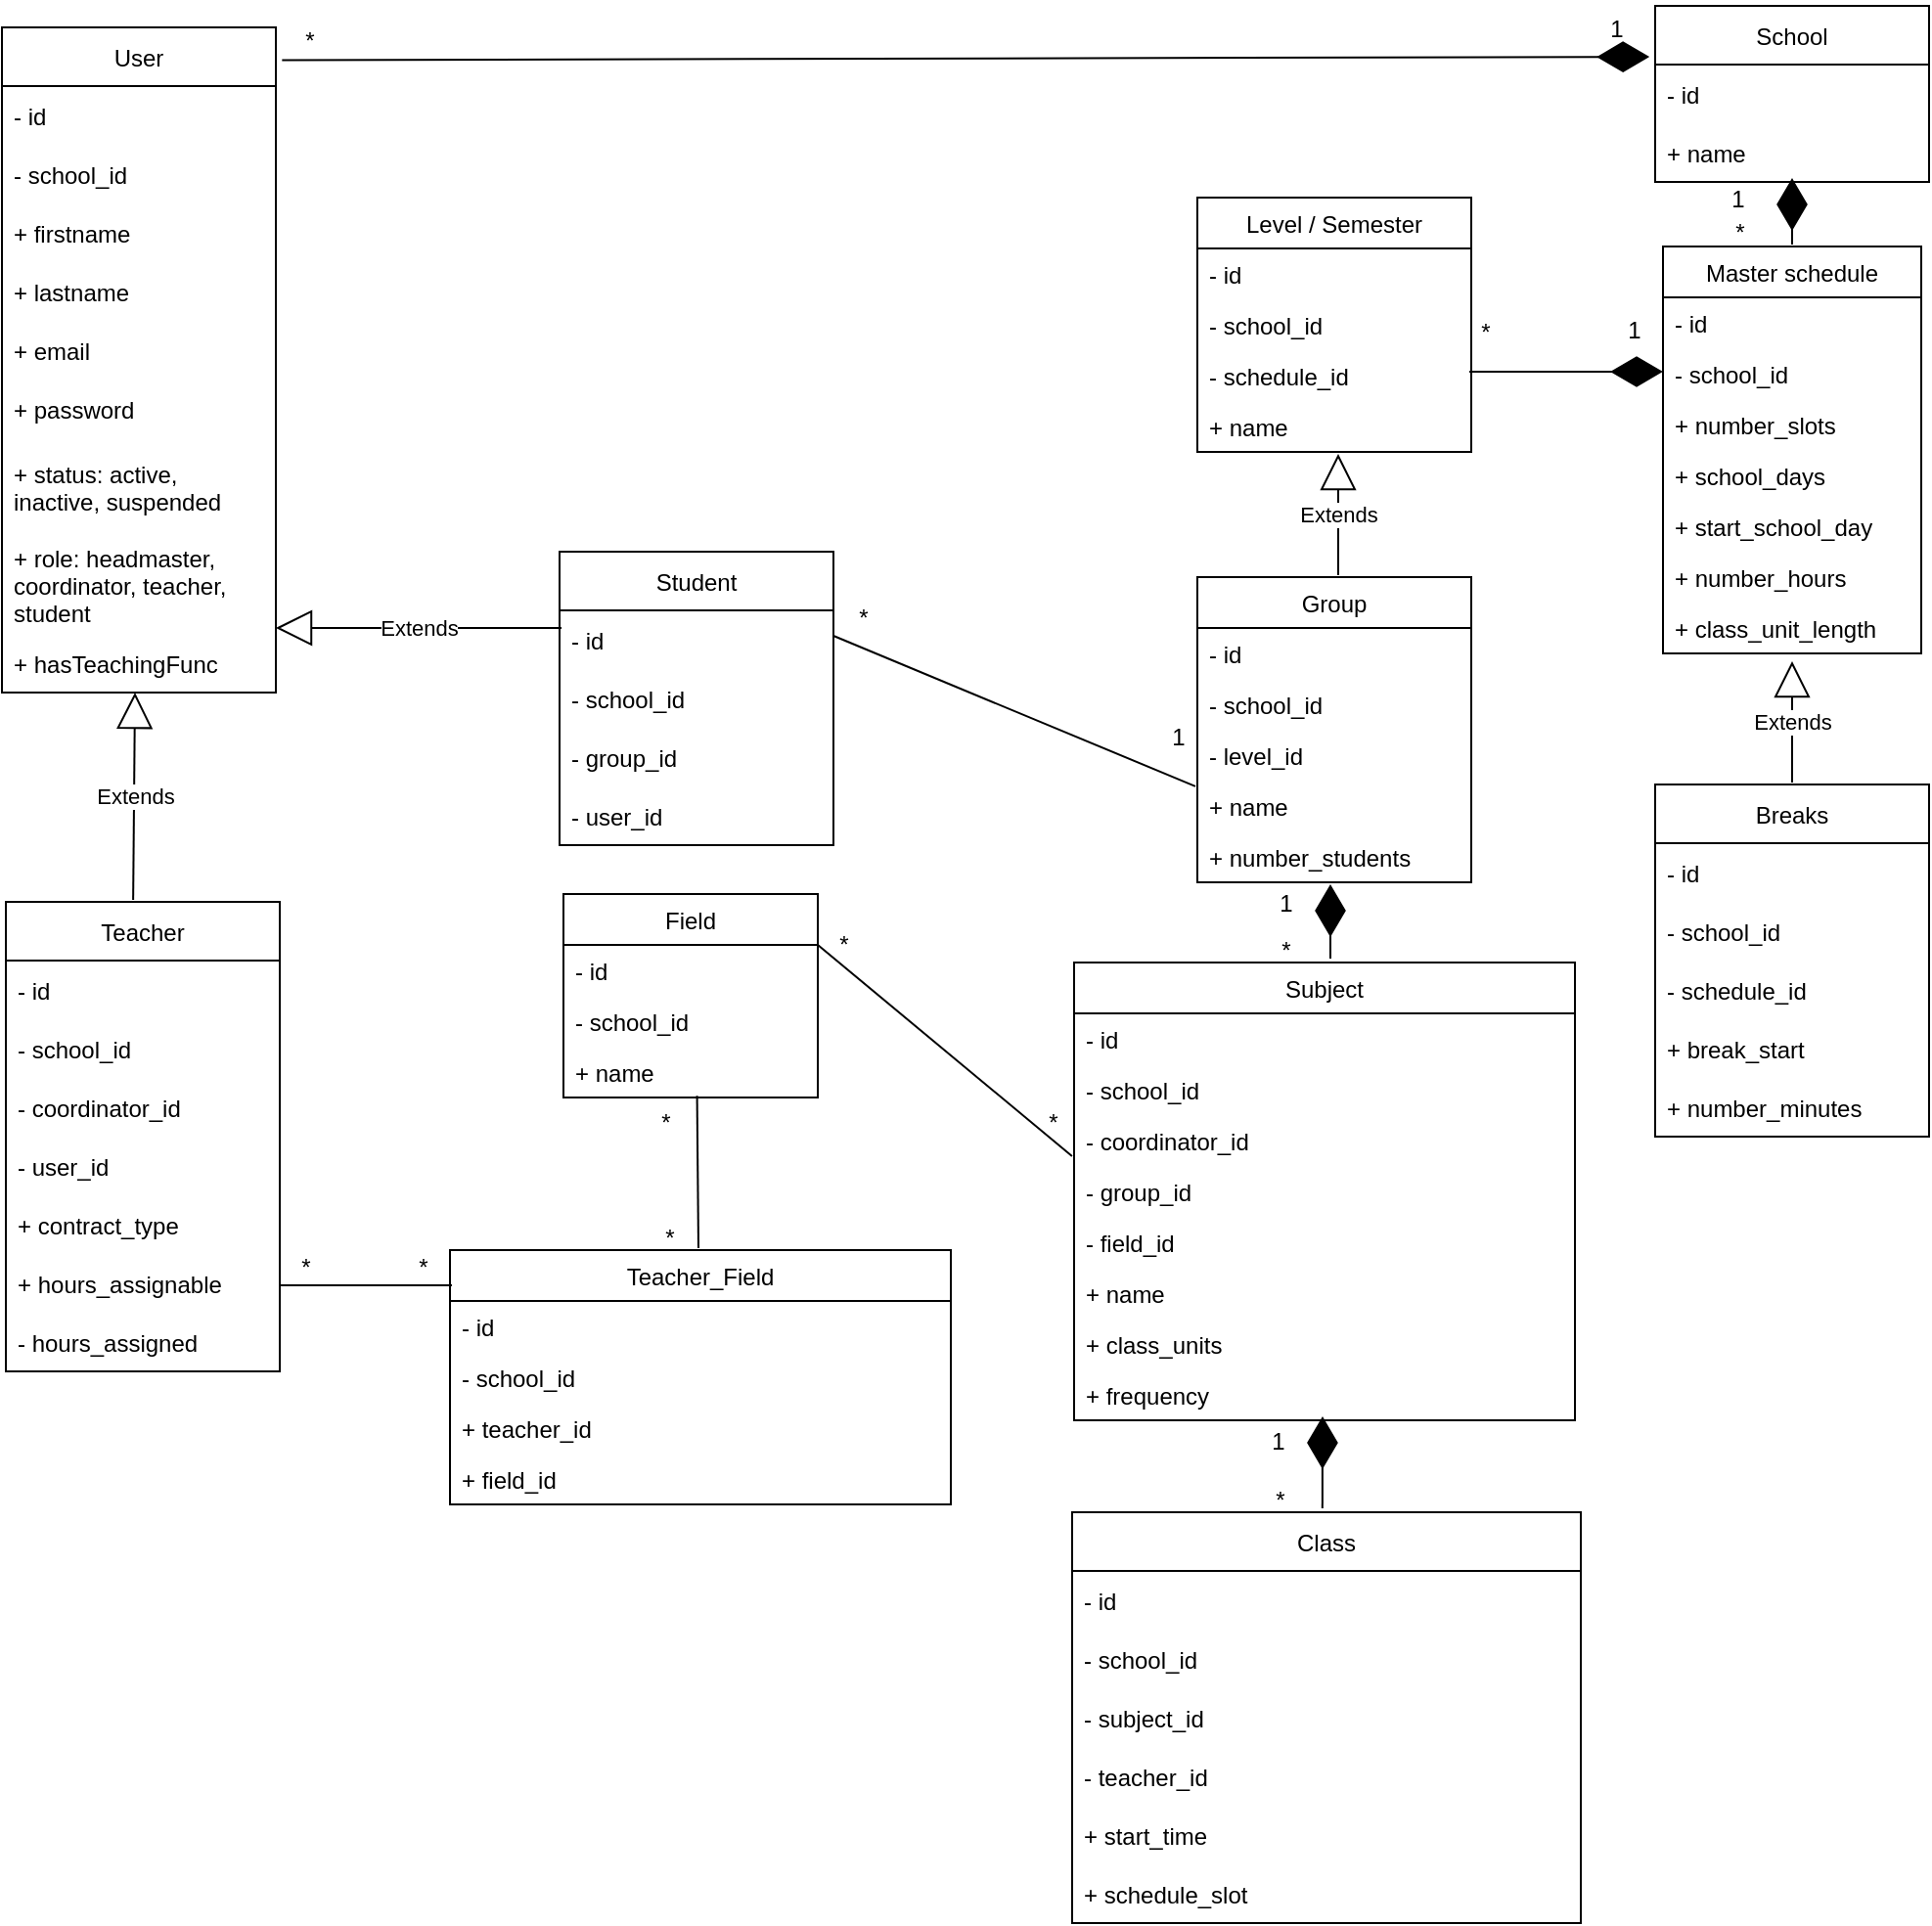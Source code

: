 <mxfile>
    <diagram id="dKwSfpdMRuRXnGm5Fuqc" name="Page-1">
        <mxGraphModel dx="1668" dy="1008" grid="1" gridSize="10" guides="1" tooltips="1" connect="1" arrows="1" fold="1" page="0" pageScale="1" pageWidth="1100" pageHeight="850" math="0" shadow="0">
            <root>
                <mxCell id="0"/>
                <mxCell id="1" parent="0"/>
                <mxCell id="171" value="" style="endArrow=diamondThin;endFill=1;endSize=24;html=1;rounded=0;entryX=-0.021;entryY=-0.133;entryDx=0;entryDy=0;exitX=0.039;exitY=0.825;exitDx=0;exitDy=0;exitPerimeter=0;entryPerimeter=0;" parent="1" source="261" target="182" edge="1">
                    <mxGeometry width="160" relative="1" as="geometry">
                        <mxPoint x="180" y="89" as="sourcePoint"/>
                        <mxPoint x="885" y="13.5" as="targetPoint"/>
                    </mxGeometry>
                </mxCell>
                <mxCell id="172" value="User" style="swimlane;fontStyle=0;childLayout=stackLayout;horizontal=1;startSize=30;horizontalStack=0;resizeParent=1;resizeParentMax=0;resizeLast=0;collapsible=1;marginBottom=0;" parent="1" vertex="1">
                    <mxGeometry x="40" y="22" width="140" height="340" as="geometry">
                        <mxRectangle x="260" y="70" width="70" height="30" as="alternateBounds"/>
                    </mxGeometry>
                </mxCell>
                <mxCell id="173" value="- id" style="text;strokeColor=none;fillColor=none;align=left;verticalAlign=middle;spacingLeft=4;spacingRight=4;overflow=hidden;points=[[0,0.5],[1,0.5]];portConstraint=eastwest;rotatable=0;" parent="172" vertex="1">
                    <mxGeometry y="30" width="140" height="30" as="geometry"/>
                </mxCell>
                <mxCell id="174" value="- school_id" style="text;strokeColor=none;fillColor=none;align=left;verticalAlign=middle;spacingLeft=4;spacingRight=4;overflow=hidden;points=[[0,0.5],[1,0.5]];portConstraint=eastwest;rotatable=0;" parent="172" vertex="1">
                    <mxGeometry y="60" width="140" height="30" as="geometry"/>
                </mxCell>
                <mxCell id="175" value="+ firstname" style="text;strokeColor=none;fillColor=none;align=left;verticalAlign=middle;spacingLeft=4;spacingRight=4;overflow=hidden;points=[[0,0.5],[1,0.5]];portConstraint=eastwest;rotatable=0;" parent="172" vertex="1">
                    <mxGeometry y="90" width="140" height="30" as="geometry"/>
                </mxCell>
                <mxCell id="176" value="+ lastname" style="text;strokeColor=none;fillColor=none;align=left;verticalAlign=middle;spacingLeft=4;spacingRight=4;overflow=hidden;points=[[0,0.5],[1,0.5]];portConstraint=eastwest;rotatable=0;" parent="172" vertex="1">
                    <mxGeometry y="120" width="140" height="30" as="geometry"/>
                </mxCell>
                <mxCell id="177" value="+ email" style="text;strokeColor=none;fillColor=none;align=left;verticalAlign=middle;spacingLeft=4;spacingRight=4;overflow=hidden;points=[[0,0.5],[1,0.5]];portConstraint=eastwest;rotatable=0;" parent="172" vertex="1">
                    <mxGeometry y="150" width="140" height="30" as="geometry"/>
                </mxCell>
                <mxCell id="178" value="+ password" style="text;strokeColor=none;fillColor=none;align=left;verticalAlign=middle;spacingLeft=4;spacingRight=4;overflow=hidden;points=[[0,0.5],[1,0.5]];portConstraint=eastwest;rotatable=0;" parent="172" vertex="1">
                    <mxGeometry y="180" width="140" height="30" as="geometry"/>
                </mxCell>
                <mxCell id="179" value="+ status: active,&#10;inactive, suspended" style="text;strokeColor=none;fillColor=none;align=left;verticalAlign=middle;spacingLeft=4;spacingRight=4;overflow=hidden;points=[[0,0.5],[1,0.5]];portConstraint=eastwest;rotatable=0;" parent="172" vertex="1">
                    <mxGeometry y="210" width="140" height="50" as="geometry"/>
                </mxCell>
                <mxCell id="180" value="+ role: headmaster,&#10;coordinator, teacher, &#10;student" style="text;strokeColor=none;fillColor=none;align=left;verticalAlign=middle;spacingLeft=4;spacingRight=4;overflow=hidden;points=[[0,0.5],[1,0.5]];portConstraint=eastwest;rotatable=0;" parent="172" vertex="1">
                    <mxGeometry y="260" width="140" height="50" as="geometry"/>
                </mxCell>
                <mxCell id="277" value="+ hasTeachingFunc" style="text;strokeColor=none;fillColor=none;align=left;verticalAlign=middle;spacingLeft=4;spacingRight=4;overflow=hidden;points=[[0,0.5],[1,0.5]];portConstraint=eastwest;rotatable=0;" parent="172" vertex="1">
                    <mxGeometry y="310" width="140" height="30" as="geometry"/>
                </mxCell>
                <mxCell id="181" value="School" style="swimlane;fontStyle=0;childLayout=stackLayout;horizontal=1;startSize=30;horizontalStack=0;resizeParent=1;resizeParentMax=0;resizeLast=0;collapsible=1;marginBottom=0;strokeColor=default;fillColor=none;" parent="1" vertex="1">
                    <mxGeometry x="885" y="11" width="140" height="90" as="geometry"/>
                </mxCell>
                <mxCell id="182" value="- id" style="text;strokeColor=none;fillColor=none;align=left;verticalAlign=middle;spacingLeft=4;spacingRight=4;overflow=hidden;points=[[0,0.5],[1,0.5]];portConstraint=eastwest;rotatable=0;" parent="181" vertex="1">
                    <mxGeometry y="30" width="140" height="30" as="geometry"/>
                </mxCell>
                <mxCell id="183" value="+ name" style="text;strokeColor=none;fillColor=none;align=left;verticalAlign=middle;spacingLeft=4;spacingRight=4;overflow=hidden;points=[[0,0.5],[1,0.5]];portConstraint=eastwest;rotatable=0;" parent="181" vertex="1">
                    <mxGeometry y="60" width="140" height="30" as="geometry"/>
                </mxCell>
                <mxCell id="184" value="Master schedule" style="swimlane;fontStyle=0;childLayout=stackLayout;horizontal=1;startSize=26;fillColor=none;horizontalStack=0;resizeParent=1;resizeParentMax=0;resizeLast=0;collapsible=1;marginBottom=0;" parent="1" vertex="1">
                    <mxGeometry x="889" y="134" width="132" height="208" as="geometry"/>
                </mxCell>
                <mxCell id="185" value="- id" style="text;strokeColor=none;fillColor=none;align=left;verticalAlign=top;spacingLeft=4;spacingRight=4;overflow=hidden;rotatable=0;points=[[0,0.5],[1,0.5]];portConstraint=eastwest;" parent="184" vertex="1">
                    <mxGeometry y="26" width="132" height="26" as="geometry"/>
                </mxCell>
                <mxCell id="186" value="- school_id" style="text;strokeColor=none;fillColor=none;align=left;verticalAlign=top;spacingLeft=4;spacingRight=4;overflow=hidden;rotatable=0;points=[[0,0.5],[1,0.5]];portConstraint=eastwest;" parent="184" vertex="1">
                    <mxGeometry y="52" width="132" height="26" as="geometry"/>
                </mxCell>
                <mxCell id="187" value="+ number_slots" style="text;strokeColor=none;fillColor=none;align=left;verticalAlign=top;spacingLeft=4;spacingRight=4;overflow=hidden;rotatable=0;points=[[0,0.5],[1,0.5]];portConstraint=eastwest;" parent="184" vertex="1">
                    <mxGeometry y="78" width="132" height="26" as="geometry"/>
                </mxCell>
                <mxCell id="327" value="+ school_days" style="text;strokeColor=none;fillColor=none;align=left;verticalAlign=top;spacingLeft=4;spacingRight=4;overflow=hidden;rotatable=0;points=[[0,0.5],[1,0.5]];portConstraint=eastwest;" vertex="1" parent="184">
                    <mxGeometry y="104" width="132" height="26" as="geometry"/>
                </mxCell>
                <mxCell id="188" value="+ start_school_day" style="text;strokeColor=none;fillColor=none;align=left;verticalAlign=top;spacingLeft=4;spacingRight=4;overflow=hidden;rotatable=0;points=[[0,0.5],[1,0.5]];portConstraint=eastwest;" parent="184" vertex="1">
                    <mxGeometry y="130" width="132" height="26" as="geometry"/>
                </mxCell>
                <mxCell id="189" value="+ number_hours" style="text;strokeColor=none;fillColor=none;align=left;verticalAlign=top;spacingLeft=4;spacingRight=4;overflow=hidden;rotatable=0;points=[[0,0.5],[1,0.5]];portConstraint=eastwest;" parent="184" vertex="1">
                    <mxGeometry y="156" width="132" height="26" as="geometry"/>
                </mxCell>
                <mxCell id="190" value="+ class_unit_length" style="text;strokeColor=none;fillColor=none;align=left;verticalAlign=top;spacingLeft=4;spacingRight=4;overflow=hidden;rotatable=0;points=[[0,0.5],[1,0.5]];portConstraint=eastwest;" parent="184" vertex="1">
                    <mxGeometry y="182" width="132" height="26" as="geometry"/>
                </mxCell>
                <mxCell id="191" value="Breaks" style="swimlane;fontStyle=0;childLayout=stackLayout;horizontal=1;startSize=30;horizontalStack=0;resizeParent=1;resizeParentMax=0;resizeLast=0;collapsible=1;marginBottom=0;" parent="1" vertex="1">
                    <mxGeometry x="885" y="409" width="140" height="180" as="geometry"/>
                </mxCell>
                <mxCell id="192" value="- id" style="text;strokeColor=none;fillColor=none;align=left;verticalAlign=middle;spacingLeft=4;spacingRight=4;overflow=hidden;points=[[0,0.5],[1,0.5]];portConstraint=eastwest;rotatable=0;" parent="191" vertex="1">
                    <mxGeometry y="30" width="140" height="30" as="geometry"/>
                </mxCell>
                <mxCell id="306" value="- school_id" style="text;strokeColor=none;fillColor=none;align=left;verticalAlign=middle;spacingLeft=4;spacingRight=4;overflow=hidden;points=[[0,0.5],[1,0.5]];portConstraint=eastwest;rotatable=0;" parent="191" vertex="1">
                    <mxGeometry y="60" width="140" height="30" as="geometry"/>
                </mxCell>
                <mxCell id="193" value="- schedule_id" style="text;strokeColor=none;fillColor=none;align=left;verticalAlign=middle;spacingLeft=4;spacingRight=4;overflow=hidden;points=[[0,0.5],[1,0.5]];portConstraint=eastwest;rotatable=0;" parent="191" vertex="1">
                    <mxGeometry y="90" width="140" height="30" as="geometry"/>
                </mxCell>
                <mxCell id="194" value="+ break_start " style="text;strokeColor=none;fillColor=none;align=left;verticalAlign=middle;spacingLeft=4;spacingRight=4;overflow=hidden;points=[[0,0.5],[1,0.5]];portConstraint=eastwest;rotatable=0;" parent="191" vertex="1">
                    <mxGeometry y="120" width="140" height="30" as="geometry"/>
                </mxCell>
                <mxCell id="195" value="+ number_minutes" style="text;strokeColor=none;fillColor=none;align=left;verticalAlign=middle;spacingLeft=4;spacingRight=4;overflow=hidden;points=[[0,0.5],[1,0.5]];portConstraint=eastwest;rotatable=0;" parent="191" vertex="1">
                    <mxGeometry y="150" width="140" height="30" as="geometry"/>
                </mxCell>
                <mxCell id="196" value="Level / Semester" style="swimlane;fontStyle=0;childLayout=stackLayout;horizontal=1;startSize=26;fillColor=none;horizontalStack=0;resizeParent=1;resizeParentMax=0;resizeLast=0;collapsible=1;marginBottom=0;" parent="1" vertex="1">
                    <mxGeometry x="651" y="109" width="140" height="130" as="geometry"/>
                </mxCell>
                <mxCell id="197" value="- id" style="text;strokeColor=none;fillColor=none;align=left;verticalAlign=top;spacingLeft=4;spacingRight=4;overflow=hidden;rotatable=0;points=[[0,0.5],[1,0.5]];portConstraint=eastwest;" parent="196" vertex="1">
                    <mxGeometry y="26" width="140" height="26" as="geometry"/>
                </mxCell>
                <mxCell id="198" value="- school_id" style="text;strokeColor=none;fillColor=none;align=left;verticalAlign=top;spacingLeft=4;spacingRight=4;overflow=hidden;rotatable=0;points=[[0,0.5],[1,0.5]];portConstraint=eastwest;" parent="196" vertex="1">
                    <mxGeometry y="52" width="140" height="26" as="geometry"/>
                </mxCell>
                <mxCell id="200" value="- schedule_id" style="text;strokeColor=none;fillColor=none;align=left;verticalAlign=top;spacingLeft=4;spacingRight=4;overflow=hidden;rotatable=0;points=[[0,0.5],[1,0.5]];portConstraint=eastwest;" parent="196" vertex="1">
                    <mxGeometry y="78" width="140" height="26" as="geometry"/>
                </mxCell>
                <mxCell id="201" value="+ name" style="text;strokeColor=none;fillColor=none;align=left;verticalAlign=top;spacingLeft=4;spacingRight=4;overflow=hidden;rotatable=0;points=[[0,0.5],[1,0.5]];portConstraint=eastwest;" parent="196" vertex="1">
                    <mxGeometry y="104" width="140" height="26" as="geometry"/>
                </mxCell>
                <mxCell id="203" value="Subject" style="swimlane;fontStyle=0;childLayout=stackLayout;horizontal=1;startSize=26;fillColor=none;horizontalStack=0;resizeParent=1;resizeParentMax=0;resizeLast=0;collapsible=1;marginBottom=0;" parent="1" vertex="1">
                    <mxGeometry x="588" y="500" width="256" height="234" as="geometry"/>
                </mxCell>
                <mxCell id="204" value="- id" style="text;strokeColor=none;fillColor=none;align=left;verticalAlign=top;spacingLeft=4;spacingRight=4;overflow=hidden;rotatable=0;points=[[0,0.5],[1,0.5]];portConstraint=eastwest;" parent="203" vertex="1">
                    <mxGeometry y="26" width="256" height="26" as="geometry"/>
                </mxCell>
                <mxCell id="308" value="- school_id" style="text;strokeColor=none;fillColor=none;align=left;verticalAlign=top;spacingLeft=4;spacingRight=4;overflow=hidden;rotatable=0;points=[[0,0.5],[1,0.5]];portConstraint=eastwest;" parent="203" vertex="1">
                    <mxGeometry y="52" width="256" height="26" as="geometry"/>
                </mxCell>
                <mxCell id="316" value="- coordinator_id" style="text;strokeColor=none;fillColor=none;align=left;verticalAlign=top;spacingLeft=4;spacingRight=4;overflow=hidden;rotatable=0;points=[[0,0.5],[1,0.5]];portConstraint=eastwest;" vertex="1" parent="203">
                    <mxGeometry y="78" width="256" height="26" as="geometry"/>
                </mxCell>
                <mxCell id="205" value="- group_id" style="text;strokeColor=none;fillColor=none;align=left;verticalAlign=top;spacingLeft=4;spacingRight=4;overflow=hidden;rotatable=0;points=[[0,0.5],[1,0.5]];portConstraint=eastwest;" parent="203" vertex="1">
                    <mxGeometry y="104" width="256" height="26" as="geometry"/>
                </mxCell>
                <mxCell id="206" value="- field_id" style="text;strokeColor=none;fillColor=none;align=left;verticalAlign=top;spacingLeft=4;spacingRight=4;overflow=hidden;rotatable=0;points=[[0,0.5],[1,0.5]];portConstraint=eastwest;" parent="203" vertex="1">
                    <mxGeometry y="130" width="256" height="26" as="geometry"/>
                </mxCell>
                <mxCell id="207" value="+ name" style="text;strokeColor=none;fillColor=none;align=left;verticalAlign=top;spacingLeft=4;spacingRight=4;overflow=hidden;rotatable=0;points=[[0,0.5],[1,0.5]];portConstraint=eastwest;" parent="203" vertex="1">
                    <mxGeometry y="156" width="256" height="26" as="geometry"/>
                </mxCell>
                <mxCell id="208" value="+ class_units" style="text;strokeColor=none;fillColor=none;align=left;verticalAlign=top;spacingLeft=4;spacingRight=4;overflow=hidden;rotatable=0;points=[[0,0.5],[1,0.5]];portConstraint=eastwest;" parent="203" vertex="1">
                    <mxGeometry y="182" width="256" height="26" as="geometry"/>
                </mxCell>
                <mxCell id="209" value="+ frequency" style="text;strokeColor=none;fillColor=none;align=left;verticalAlign=top;spacingLeft=4;spacingRight=4;overflow=hidden;rotatable=0;points=[[0,0.5],[1,0.5]];portConstraint=eastwest;whiteSpace=wrap;" parent="203" vertex="1">
                    <mxGeometry y="208" width="256" height="26" as="geometry"/>
                </mxCell>
                <mxCell id="210" value="Class" style="swimlane;fontStyle=0;childLayout=stackLayout;horizontal=1;startSize=30;horizontalStack=0;resizeParent=1;resizeParentMax=0;resizeLast=0;collapsible=1;marginBottom=0;" parent="1" vertex="1">
                    <mxGeometry x="587" y="781" width="260" height="210" as="geometry"/>
                </mxCell>
                <mxCell id="211" value="- id" style="text;strokeColor=none;fillColor=none;align=left;verticalAlign=middle;spacingLeft=4;spacingRight=4;overflow=hidden;points=[[0,0.5],[1,0.5]];portConstraint=eastwest;rotatable=0;" parent="210" vertex="1">
                    <mxGeometry y="30" width="260" height="30" as="geometry"/>
                </mxCell>
                <mxCell id="309" value="- school_id" style="text;strokeColor=none;fillColor=none;align=left;verticalAlign=middle;spacingLeft=4;spacingRight=4;overflow=hidden;points=[[0,0.5],[1,0.5]];portConstraint=eastwest;rotatable=0;" parent="210" vertex="1">
                    <mxGeometry y="60" width="260" height="30" as="geometry"/>
                </mxCell>
                <mxCell id="212" value="- subject_id" style="text;strokeColor=none;fillColor=none;align=left;verticalAlign=middle;spacingLeft=4;spacingRight=4;overflow=hidden;points=[[0,0.5],[1,0.5]];portConstraint=eastwest;rotatable=0;" parent="210" vertex="1">
                    <mxGeometry y="90" width="260" height="30" as="geometry"/>
                </mxCell>
                <mxCell id="213" value="- teacher_id" style="text;strokeColor=none;fillColor=none;align=left;verticalAlign=middle;spacingLeft=4;spacingRight=4;overflow=hidden;points=[[0,0.5],[1,0.5]];portConstraint=eastwest;rotatable=0;" parent="210" vertex="1">
                    <mxGeometry y="120" width="260" height="30" as="geometry"/>
                </mxCell>
                <mxCell id="335" value="+ start_time" style="text;strokeColor=none;fillColor=none;align=left;verticalAlign=middle;spacingLeft=4;spacingRight=4;overflow=hidden;points=[[0,0.5],[1,0.5]];portConstraint=eastwest;rotatable=0;" vertex="1" parent="210">
                    <mxGeometry y="150" width="260" height="30" as="geometry"/>
                </mxCell>
                <mxCell id="214" value="+ schedule_slot" style="text;strokeColor=none;fillColor=none;align=left;verticalAlign=middle;spacingLeft=4;spacingRight=4;overflow=hidden;points=[[0,0.5],[1,0.5]];portConstraint=eastwest;rotatable=0;" parent="210" vertex="1">
                    <mxGeometry y="180" width="260" height="30" as="geometry"/>
                </mxCell>
                <mxCell id="215" value="Teacher" style="swimlane;fontStyle=0;childLayout=stackLayout;horizontal=1;startSize=30;horizontalStack=0;resizeParent=1;resizeParentMax=0;resizeLast=0;collapsible=1;marginBottom=0;" parent="1" vertex="1">
                    <mxGeometry x="42" y="469" width="140" height="240" as="geometry"/>
                </mxCell>
                <mxCell id="296" value="- id" style="text;strokeColor=none;fillColor=none;align=left;verticalAlign=middle;spacingLeft=4;spacingRight=4;overflow=hidden;points=[[0,0.5],[1,0.5]];portConstraint=eastwest;rotatable=0;" parent="215" vertex="1">
                    <mxGeometry y="30" width="140" height="30" as="geometry"/>
                </mxCell>
                <mxCell id="299" value="- school_id" style="text;strokeColor=none;fillColor=none;align=left;verticalAlign=middle;spacingLeft=4;spacingRight=4;overflow=hidden;points=[[0,0.5],[1,0.5]];portConstraint=eastwest;rotatable=0;" parent="215" vertex="1">
                    <mxGeometry y="60" width="140" height="30" as="geometry"/>
                </mxCell>
                <mxCell id="217" value="- coordinator_id" style="text;strokeColor=none;fillColor=none;align=left;verticalAlign=middle;spacingLeft=4;spacingRight=4;overflow=hidden;points=[[0,0.5],[1,0.5]];portConstraint=eastwest;rotatable=0;" parent="215" vertex="1">
                    <mxGeometry y="90" width="140" height="30" as="geometry"/>
                </mxCell>
                <mxCell id="216" value="- user_id" style="text;strokeColor=none;fillColor=none;align=left;verticalAlign=middle;spacingLeft=4;spacingRight=4;overflow=hidden;points=[[0,0.5],[1,0.5]];portConstraint=eastwest;rotatable=0;" parent="215" vertex="1">
                    <mxGeometry y="120" width="140" height="30" as="geometry"/>
                </mxCell>
                <mxCell id="218" value="+ contract_type" style="text;strokeColor=none;fillColor=none;align=left;verticalAlign=middle;spacingLeft=4;spacingRight=4;overflow=hidden;points=[[0,0.5],[1,0.5]];portConstraint=eastwest;rotatable=0;" parent="215" vertex="1">
                    <mxGeometry y="150" width="140" height="30" as="geometry"/>
                </mxCell>
                <mxCell id="219" value="+ hours_assignable" style="text;strokeColor=none;fillColor=none;align=left;verticalAlign=middle;spacingLeft=4;spacingRight=4;overflow=hidden;points=[[0,0.5],[1,0.5]];portConstraint=eastwest;rotatable=0;" parent="215" vertex="1">
                    <mxGeometry y="180" width="140" height="30" as="geometry"/>
                </mxCell>
                <mxCell id="220" value="- hours_assigned" style="text;strokeColor=none;fillColor=none;align=left;verticalAlign=middle;spacingLeft=4;spacingRight=4;overflow=hidden;points=[[0,0.5],[1,0.5]];portConstraint=eastwest;rotatable=0;" parent="215" vertex="1">
                    <mxGeometry y="210" width="140" height="30" as="geometry"/>
                </mxCell>
                <mxCell id="221" value="Student" style="swimlane;fontStyle=0;childLayout=stackLayout;horizontal=1;startSize=30;horizontalStack=0;resizeParent=1;resizeParentMax=0;resizeLast=0;collapsible=1;marginBottom=0;" parent="1" vertex="1">
                    <mxGeometry x="325" y="290" width="140" height="150" as="geometry"/>
                </mxCell>
                <mxCell id="297" value="- id" style="text;strokeColor=none;fillColor=none;align=left;verticalAlign=middle;spacingLeft=4;spacingRight=4;overflow=hidden;points=[[0,0.5],[1,0.5]];portConstraint=eastwest;rotatable=0;" parent="221" vertex="1">
                    <mxGeometry y="30" width="140" height="30" as="geometry"/>
                </mxCell>
                <mxCell id="305" value="- school_id" style="text;strokeColor=none;fillColor=none;align=left;verticalAlign=middle;spacingLeft=4;spacingRight=4;overflow=hidden;points=[[0,0.5],[1,0.5]];portConstraint=eastwest;rotatable=0;" parent="221" vertex="1">
                    <mxGeometry y="60" width="140" height="30" as="geometry"/>
                </mxCell>
                <mxCell id="223" value="- group_id" style="text;strokeColor=none;fillColor=none;align=left;verticalAlign=middle;spacingLeft=4;spacingRight=4;overflow=hidden;points=[[0,0.5],[1,0.5]];portConstraint=eastwest;rotatable=0;" parent="221" vertex="1">
                    <mxGeometry y="90" width="140" height="30" as="geometry"/>
                </mxCell>
                <mxCell id="222" value="- user_id" style="text;strokeColor=none;fillColor=none;align=left;verticalAlign=middle;spacingLeft=4;spacingRight=4;overflow=hidden;points=[[0,0.5],[1,0.5]];portConstraint=eastwest;rotatable=0;" parent="221" vertex="1">
                    <mxGeometry y="120" width="140" height="30" as="geometry"/>
                </mxCell>
                <mxCell id="224" value="Teacher_Field" style="swimlane;fontStyle=0;childLayout=stackLayout;horizontal=1;startSize=26;fillColor=none;horizontalStack=0;resizeParent=1;resizeParentMax=0;resizeLast=0;collapsible=1;marginBottom=0;" parent="1" vertex="1">
                    <mxGeometry x="269" y="647" width="256" height="130" as="geometry"/>
                </mxCell>
                <mxCell id="225" value="- id" style="text;strokeColor=none;fillColor=none;align=left;verticalAlign=top;spacingLeft=4;spacingRight=4;overflow=hidden;rotatable=0;points=[[0,0.5],[1,0.5]];portConstraint=eastwest;" parent="224" vertex="1">
                    <mxGeometry y="26" width="256" height="26" as="geometry"/>
                </mxCell>
                <mxCell id="301" value="- school_id" style="text;strokeColor=none;fillColor=none;align=left;verticalAlign=top;spacingLeft=4;spacingRight=4;overflow=hidden;rotatable=0;points=[[0,0.5],[1,0.5]];portConstraint=eastwest;" parent="224" vertex="1">
                    <mxGeometry y="52" width="256" height="26" as="geometry"/>
                </mxCell>
                <mxCell id="227" value="+ teacher_id" style="text;strokeColor=none;fillColor=none;align=left;verticalAlign=top;spacingLeft=4;spacingRight=4;overflow=hidden;rotatable=0;points=[[0,0.5],[1,0.5]];portConstraint=eastwest;" parent="224" vertex="1">
                    <mxGeometry y="78" width="256" height="26" as="geometry"/>
                </mxCell>
                <mxCell id="226" value="+ field_id" style="text;strokeColor=none;fillColor=none;align=left;verticalAlign=top;spacingLeft=4;spacingRight=4;overflow=hidden;rotatable=0;points=[[0,0.5],[1,0.5]];portConstraint=eastwest;" parent="224" vertex="1">
                    <mxGeometry y="104" width="256" height="26" as="geometry"/>
                </mxCell>
                <mxCell id="228" value="Extends" style="endArrow=block;endSize=16;endFill=0;html=1;rounded=0;entryX=0.45;entryY=0.933;entryDx=0;entryDy=0;entryPerimeter=0;exitX=0.429;exitY=0;exitDx=0;exitDy=0;exitPerimeter=0;" parent="1" edge="1">
                    <mxGeometry width="160" relative="1" as="geometry">
                        <mxPoint x="107.06" y="468" as="sourcePoint"/>
                        <mxPoint x="108.0" y="361.99" as="targetPoint"/>
                    </mxGeometry>
                </mxCell>
                <mxCell id="229" value="Extends" style="endArrow=block;endSize=16;endFill=0;html=1;rounded=0;exitX=0;exitY=0.5;exitDx=0;exitDy=0;" parent="1" edge="1">
                    <mxGeometry x="-0.001" width="160" relative="1" as="geometry">
                        <mxPoint x="326" y="329" as="sourcePoint"/>
                        <mxPoint x="180" y="329" as="targetPoint"/>
                        <mxPoint as="offset"/>
                    </mxGeometry>
                </mxCell>
                <mxCell id="230" value="Extends" style="endArrow=block;endSize=16;endFill=0;html=1;rounded=0;exitX=0.5;exitY=0;exitDx=0;exitDy=0;entryX=0.5;entryY=1.115;entryDx=0;entryDy=0;entryPerimeter=0;" parent="1" edge="1">
                    <mxGeometry width="160" relative="1" as="geometry">
                        <mxPoint x="955.0" y="408" as="sourcePoint"/>
                        <mxPoint x="955.0" y="345.99" as="targetPoint"/>
                    </mxGeometry>
                </mxCell>
                <mxCell id="231" value="1" style="text;html=1;align=center;verticalAlign=middle;resizable=0;points=[];autosize=1;strokeColor=none;fillColor=none;" parent="1" vertex="1">
                    <mxGeometry x="850" y="8" width="30" height="30" as="geometry"/>
                </mxCell>
                <mxCell id="232" value="" style="endArrow=diamondThin;endFill=1;endSize=24;html=1;rounded=0;" parent="1" edge="1">
                    <mxGeometry width="160" relative="1" as="geometry">
                        <mxPoint x="955" y="133" as="sourcePoint"/>
                        <mxPoint x="955" y="99" as="targetPoint"/>
                    </mxGeometry>
                </mxCell>
                <mxCell id="233" value="1" style="text;html=1;align=center;verticalAlign=middle;resizable=0;points=[];autosize=1;strokeColor=none;fillColor=none;" parent="1" vertex="1">
                    <mxGeometry x="912" y="95" width="30" height="30" as="geometry"/>
                </mxCell>
                <mxCell id="234" value="*" style="text;html=1;align=center;verticalAlign=middle;resizable=0;points=[];autosize=1;strokeColor=none;fillColor=none;" parent="1" vertex="1">
                    <mxGeometry x="913" y="112" width="30" height="30" as="geometry"/>
                </mxCell>
                <mxCell id="235" value="" style="endArrow=diamondThin;endFill=1;endSize=24;html=1;rounded=0;" parent="1" edge="1">
                    <mxGeometry width="160" relative="1" as="geometry">
                        <mxPoint x="719" y="498" as="sourcePoint"/>
                        <mxPoint x="719" y="460" as="targetPoint"/>
                    </mxGeometry>
                </mxCell>
                <mxCell id="236" value="1" style="text;html=1;align=center;verticalAlign=middle;resizable=0;points=[];autosize=1;strokeColor=none;fillColor=none;" parent="1" vertex="1">
                    <mxGeometry x="681" y="455" width="30" height="30" as="geometry"/>
                </mxCell>
                <mxCell id="237" value="*" style="text;html=1;align=center;verticalAlign=middle;resizable=0;points=[];autosize=1;strokeColor=none;fillColor=none;" parent="1" vertex="1">
                    <mxGeometry x="681" y="479" width="30" height="30" as="geometry"/>
                </mxCell>
                <mxCell id="238" value="" style="endArrow=diamondThin;endFill=1;endSize=24;html=1;rounded=0;exitX=0.492;exitY=0.033;exitDx=0;exitDy=0;exitPerimeter=0;" parent="1" edge="1">
                    <mxGeometry width="160" relative="1" as="geometry">
                        <mxPoint x="714.92" y="778.95" as="sourcePoint"/>
                        <mxPoint x="715" y="732" as="targetPoint"/>
                    </mxGeometry>
                </mxCell>
                <mxCell id="239" value="1" style="text;html=1;align=center;verticalAlign=middle;resizable=0;points=[];autosize=1;strokeColor=none;fillColor=none;" parent="1" vertex="1">
                    <mxGeometry x="677" y="730" width="30" height="30" as="geometry"/>
                </mxCell>
                <mxCell id="240" value="*" style="text;html=1;align=center;verticalAlign=middle;resizable=0;points=[];autosize=1;strokeColor=none;fillColor=none;" parent="1" vertex="1">
                    <mxGeometry x="678" y="760" width="30" height="30" as="geometry"/>
                </mxCell>
                <mxCell id="241" value="Field" style="swimlane;fontStyle=0;childLayout=stackLayout;horizontal=1;startSize=26;fillColor=none;horizontalStack=0;resizeParent=1;resizeParentMax=0;resizeLast=0;collapsible=1;marginBottom=0;" parent="1" vertex="1">
                    <mxGeometry x="327" y="465" width="130" height="104" as="geometry"/>
                </mxCell>
                <mxCell id="242" value="- id" style="text;strokeColor=none;fillColor=none;align=left;verticalAlign=top;spacingLeft=4;spacingRight=4;overflow=hidden;rotatable=0;points=[[0,0.5],[1,0.5]];portConstraint=eastwest;" parent="241" vertex="1">
                    <mxGeometry y="26" width="130" height="26" as="geometry"/>
                </mxCell>
                <mxCell id="243" value="- school_id" style="text;strokeColor=none;fillColor=none;align=left;verticalAlign=top;spacingLeft=4;spacingRight=4;overflow=hidden;rotatable=0;points=[[0,0.5],[1,0.5]];portConstraint=eastwest;" parent="241" vertex="1">
                    <mxGeometry y="52" width="130" height="26" as="geometry"/>
                </mxCell>
                <mxCell id="295" value="+ name" style="text;strokeColor=none;fillColor=none;align=left;verticalAlign=top;spacingLeft=4;spacingRight=4;overflow=hidden;rotatable=0;points=[[0,0.5],[1,0.5]];portConstraint=eastwest;" parent="241" vertex="1">
                    <mxGeometry y="78" width="130" height="26" as="geometry"/>
                </mxCell>
                <mxCell id="244" value="" style="endArrow=none;endFill=1;endSize=24;html=1;rounded=0;entryX=1;entryY=0.5;entryDx=0;entryDy=0;" parent="1" edge="1">
                    <mxGeometry width="160" relative="1" as="geometry">
                        <mxPoint x="270" y="665" as="sourcePoint"/>
                        <mxPoint x="182" y="665" as="targetPoint"/>
                    </mxGeometry>
                </mxCell>
                <mxCell id="245" value="*" style="text;html=1;align=center;verticalAlign=middle;resizable=0;points=[];autosize=1;strokeColor=none;fillColor=none;" parent="1" vertex="1">
                    <mxGeometry x="366" y="626" width="30" height="30" as="geometry"/>
                </mxCell>
                <mxCell id="246" value="*" style="text;html=1;align=center;verticalAlign=middle;resizable=0;points=[];autosize=1;strokeColor=none;fillColor=none;" parent="1" vertex="1">
                    <mxGeometry x="364" y="567" width="30" height="30" as="geometry"/>
                </mxCell>
                <mxCell id="247" value="1" style="text;html=1;align=center;verticalAlign=middle;resizable=0;points=[];autosize=1;strokeColor=none;fillColor=none;" parent="1" vertex="1">
                    <mxGeometry x="859" y="162" width="30" height="30" as="geometry"/>
                </mxCell>
                <mxCell id="248" value="*" style="text;html=1;align=center;verticalAlign=middle;resizable=0;points=[];autosize=1;strokeColor=none;fillColor=none;" parent="1" vertex="1">
                    <mxGeometry x="783" y="163" width="30" height="30" as="geometry"/>
                </mxCell>
                <mxCell id="261" value="*" style="text;html=1;align=center;verticalAlign=middle;resizable=0;points=[];autosize=1;strokeColor=none;fillColor=none;" parent="1" vertex="1">
                    <mxGeometry x="182" y="14" width="30" height="30" as="geometry"/>
                </mxCell>
                <mxCell id="262" value="" style="endArrow=none;html=1;entryX=0.5;entryY=0;entryDx=0;entryDy=0;exitX=0.533;exitY=1.121;exitDx=0;exitDy=0;exitPerimeter=0;" parent="1" edge="1">
                    <mxGeometry width="50" height="50" relative="1" as="geometry">
                        <mxPoint x="395.29" y="568.146" as="sourcePoint"/>
                        <mxPoint x="396" y="646.0" as="targetPoint"/>
                    </mxGeometry>
                </mxCell>
                <mxCell id="263" value="*" style="text;html=1;align=center;verticalAlign=middle;resizable=0;points=[];autosize=1;strokeColor=none;fillColor=none;" parent="1" vertex="1">
                    <mxGeometry x="180" y="641" width="30" height="30" as="geometry"/>
                </mxCell>
                <mxCell id="264" value="*" style="text;html=1;align=center;verticalAlign=middle;resizable=0;points=[];autosize=1;strokeColor=none;fillColor=none;" parent="1" vertex="1">
                    <mxGeometry x="455" y="476" width="30" height="30" as="geometry"/>
                </mxCell>
                <mxCell id="265" value="*" style="text;html=1;align=center;verticalAlign=middle;resizable=0;points=[];autosize=1;strokeColor=none;fillColor=none;" parent="1" vertex="1">
                    <mxGeometry x="562" y="567" width="30" height="30" as="geometry"/>
                </mxCell>
                <mxCell id="266" value="" style="endArrow=none;endFill=1;endSize=24;html=1;rounded=0;entryX=1;entryY=0.5;entryDx=0;entryDy=0;exitX=-0.004;exitY=0.231;exitDx=0;exitDy=0;exitPerimeter=0;" parent="1" edge="1">
                    <mxGeometry width="160" relative="1" as="geometry">
                        <mxPoint x="586.976" y="599.006" as="sourcePoint"/>
                        <mxPoint x="457" y="491.0" as="targetPoint"/>
                    </mxGeometry>
                </mxCell>
                <mxCell id="267" value="" style="endArrow=diamondThin;endFill=1;endSize=24;html=1;rounded=0;" parent="1" edge="1">
                    <mxGeometry width="160" relative="1" as="geometry">
                        <mxPoint x="790" y="198" as="sourcePoint"/>
                        <mxPoint x="889" y="198" as="targetPoint"/>
                    </mxGeometry>
                </mxCell>
                <mxCell id="278" value="Group" style="swimlane;fontStyle=0;childLayout=stackLayout;horizontal=1;startSize=26;fillColor=none;horizontalStack=0;resizeParent=1;resizeParentMax=0;resizeLast=0;collapsible=1;marginBottom=0;" parent="1" vertex="1">
                    <mxGeometry x="651" y="303" width="140" height="156" as="geometry"/>
                </mxCell>
                <mxCell id="286" value="- id" style="text;strokeColor=none;fillColor=none;align=left;verticalAlign=top;spacingLeft=4;spacingRight=4;overflow=hidden;rotatable=0;points=[[0,0.5],[1,0.5]];portConstraint=eastwest;" parent="278" vertex="1">
                    <mxGeometry y="26" width="140" height="26" as="geometry"/>
                </mxCell>
                <mxCell id="307" value="- school_id" style="text;strokeColor=none;fillColor=none;align=left;verticalAlign=top;spacingLeft=4;spacingRight=4;overflow=hidden;rotatable=0;points=[[0,0.5],[1,0.5]];portConstraint=eastwest;" parent="278" vertex="1">
                    <mxGeometry y="52" width="140" height="26" as="geometry"/>
                </mxCell>
                <mxCell id="283" value="- level_id" style="text;strokeColor=none;fillColor=none;align=left;verticalAlign=top;spacingLeft=4;spacingRight=4;overflow=hidden;rotatable=0;points=[[0,0.5],[1,0.5]];portConstraint=eastwest;" parent="278" vertex="1">
                    <mxGeometry y="78" width="140" height="26" as="geometry"/>
                </mxCell>
                <mxCell id="284" value="+ name" style="text;strokeColor=none;fillColor=none;align=left;verticalAlign=top;spacingLeft=4;spacingRight=4;overflow=hidden;rotatable=0;points=[[0,0.5],[1,0.5]];portConstraint=eastwest;" parent="278" vertex="1">
                    <mxGeometry y="104" width="140" height="26" as="geometry"/>
                </mxCell>
                <mxCell id="285" value="+ number_students" style="text;strokeColor=none;fillColor=none;align=left;verticalAlign=top;spacingLeft=4;spacingRight=4;overflow=hidden;rotatable=0;points=[[0,0.5],[1,0.5]];portConstraint=eastwest;" parent="278" vertex="1">
                    <mxGeometry y="130" width="140" height="26" as="geometry"/>
                </mxCell>
                <mxCell id="289" value="Extends" style="endArrow=block;endSize=16;endFill=0;html=1;rounded=0;" parent="1" edge="1">
                    <mxGeometry x="0.021" width="160" relative="1" as="geometry">
                        <mxPoint x="723" y="302" as="sourcePoint"/>
                        <mxPoint x="723" y="240" as="targetPoint"/>
                        <mxPoint as="offset"/>
                    </mxGeometry>
                </mxCell>
                <mxCell id="292" value="" style="endArrow=none;html=1;exitX=1.013;exitY=0.756;exitDx=0;exitDy=0;exitPerimeter=0;entryX=-0.03;entryY=0.87;entryDx=0;entryDy=0;entryPerimeter=0;" parent="1" edge="1">
                    <mxGeometry width="50" height="50" relative="1" as="geometry">
                        <mxPoint x="465.0" y="333.0" as="sourcePoint"/>
                        <mxPoint x="649.98" y="409.94" as="targetPoint"/>
                    </mxGeometry>
                </mxCell>
                <mxCell id="293" value="*" style="text;html=1;align=center;verticalAlign=middle;resizable=0;points=[];autosize=1;strokeColor=none;fillColor=none;" parent="1" vertex="1">
                    <mxGeometry x="465" y="309" width="30" height="30" as="geometry"/>
                </mxCell>
                <mxCell id="294" value="1" style="text;html=1;align=center;verticalAlign=middle;resizable=0;points=[];autosize=1;strokeColor=none;fillColor=none;" parent="1" vertex="1">
                    <mxGeometry x="626.18" y="370.32" width="30" height="30" as="geometry"/>
                </mxCell>
                <mxCell id="300" value="*" style="text;html=1;align=center;verticalAlign=middle;resizable=0;points=[];autosize=1;strokeColor=none;fillColor=none;" parent="1" vertex="1">
                    <mxGeometry x="240" y="641" width="30" height="30" as="geometry"/>
                </mxCell>
            </root>
        </mxGraphModel>
    </diagram>
</mxfile>